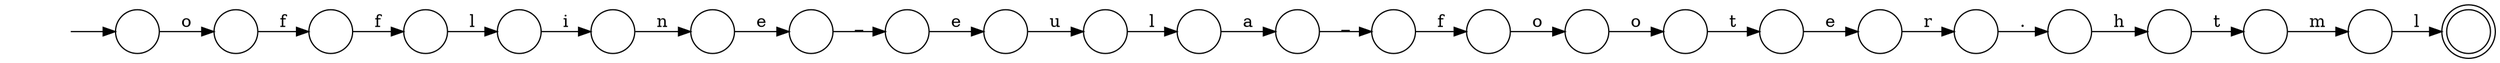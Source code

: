 digraph Automaton {
  rankdir = LR;
  0 [shape=circle,label=""];
  0 -> 1 [label="n"]
  1 [shape=circle,label=""];
  1 -> 15 [label="e"]
  2 [shape=circle,label=""];
  2 -> 21 [label="l"]
  3 [shape=circle,label=""];
  3 -> 14 [label="."]
  4 [shape=doublecircle,label=""];
  5 [shape=circle,label=""];
  5 -> 2 [label="f"]
  6 [shape=circle,label=""];
  6 -> 24 [label="t"]
  7 [shape=circle,label=""];
  initial [shape=plaintext,label=""];
  initial -> 7
  7 -> 11 [label="o"]
  8 [shape=circle,label=""];
  8 -> 10 [label="l"]
  9 [shape=circle,label=""];
  9 -> 3 [label="r"]
  10 [shape=circle,label=""];
  10 -> 16 [label="a"]
  11 [shape=circle,label=""];
  11 -> 5 [label="f"]
  12 [shape=circle,label=""];
  12 -> 13 [label="o"]
  13 [shape=circle,label=""];
  13 -> 17 [label="o"]
  14 [shape=circle,label=""];
  14 -> 6 [label="h"]
  15 [shape=circle,label=""];
  15 -> 23 [label="_"]
  16 [shape=circle,label=""];
  16 -> 20 [label="_"]
  17 [shape=circle,label=""];
  17 -> 18 [label="t"]
  18 [shape=circle,label=""];
  18 -> 9 [label="e"]
  19 [shape=circle,label=""];
  19 -> 4 [label="l"]
  20 [shape=circle,label=""];
  20 -> 12 [label="f"]
  21 [shape=circle,label=""];
  21 -> 0 [label="i"]
  22 [shape=circle,label=""];
  22 -> 8 [label="u"]
  23 [shape=circle,label=""];
  23 -> 22 [label="e"]
  24 [shape=circle,label=""];
  24 -> 19 [label="m"]
}
